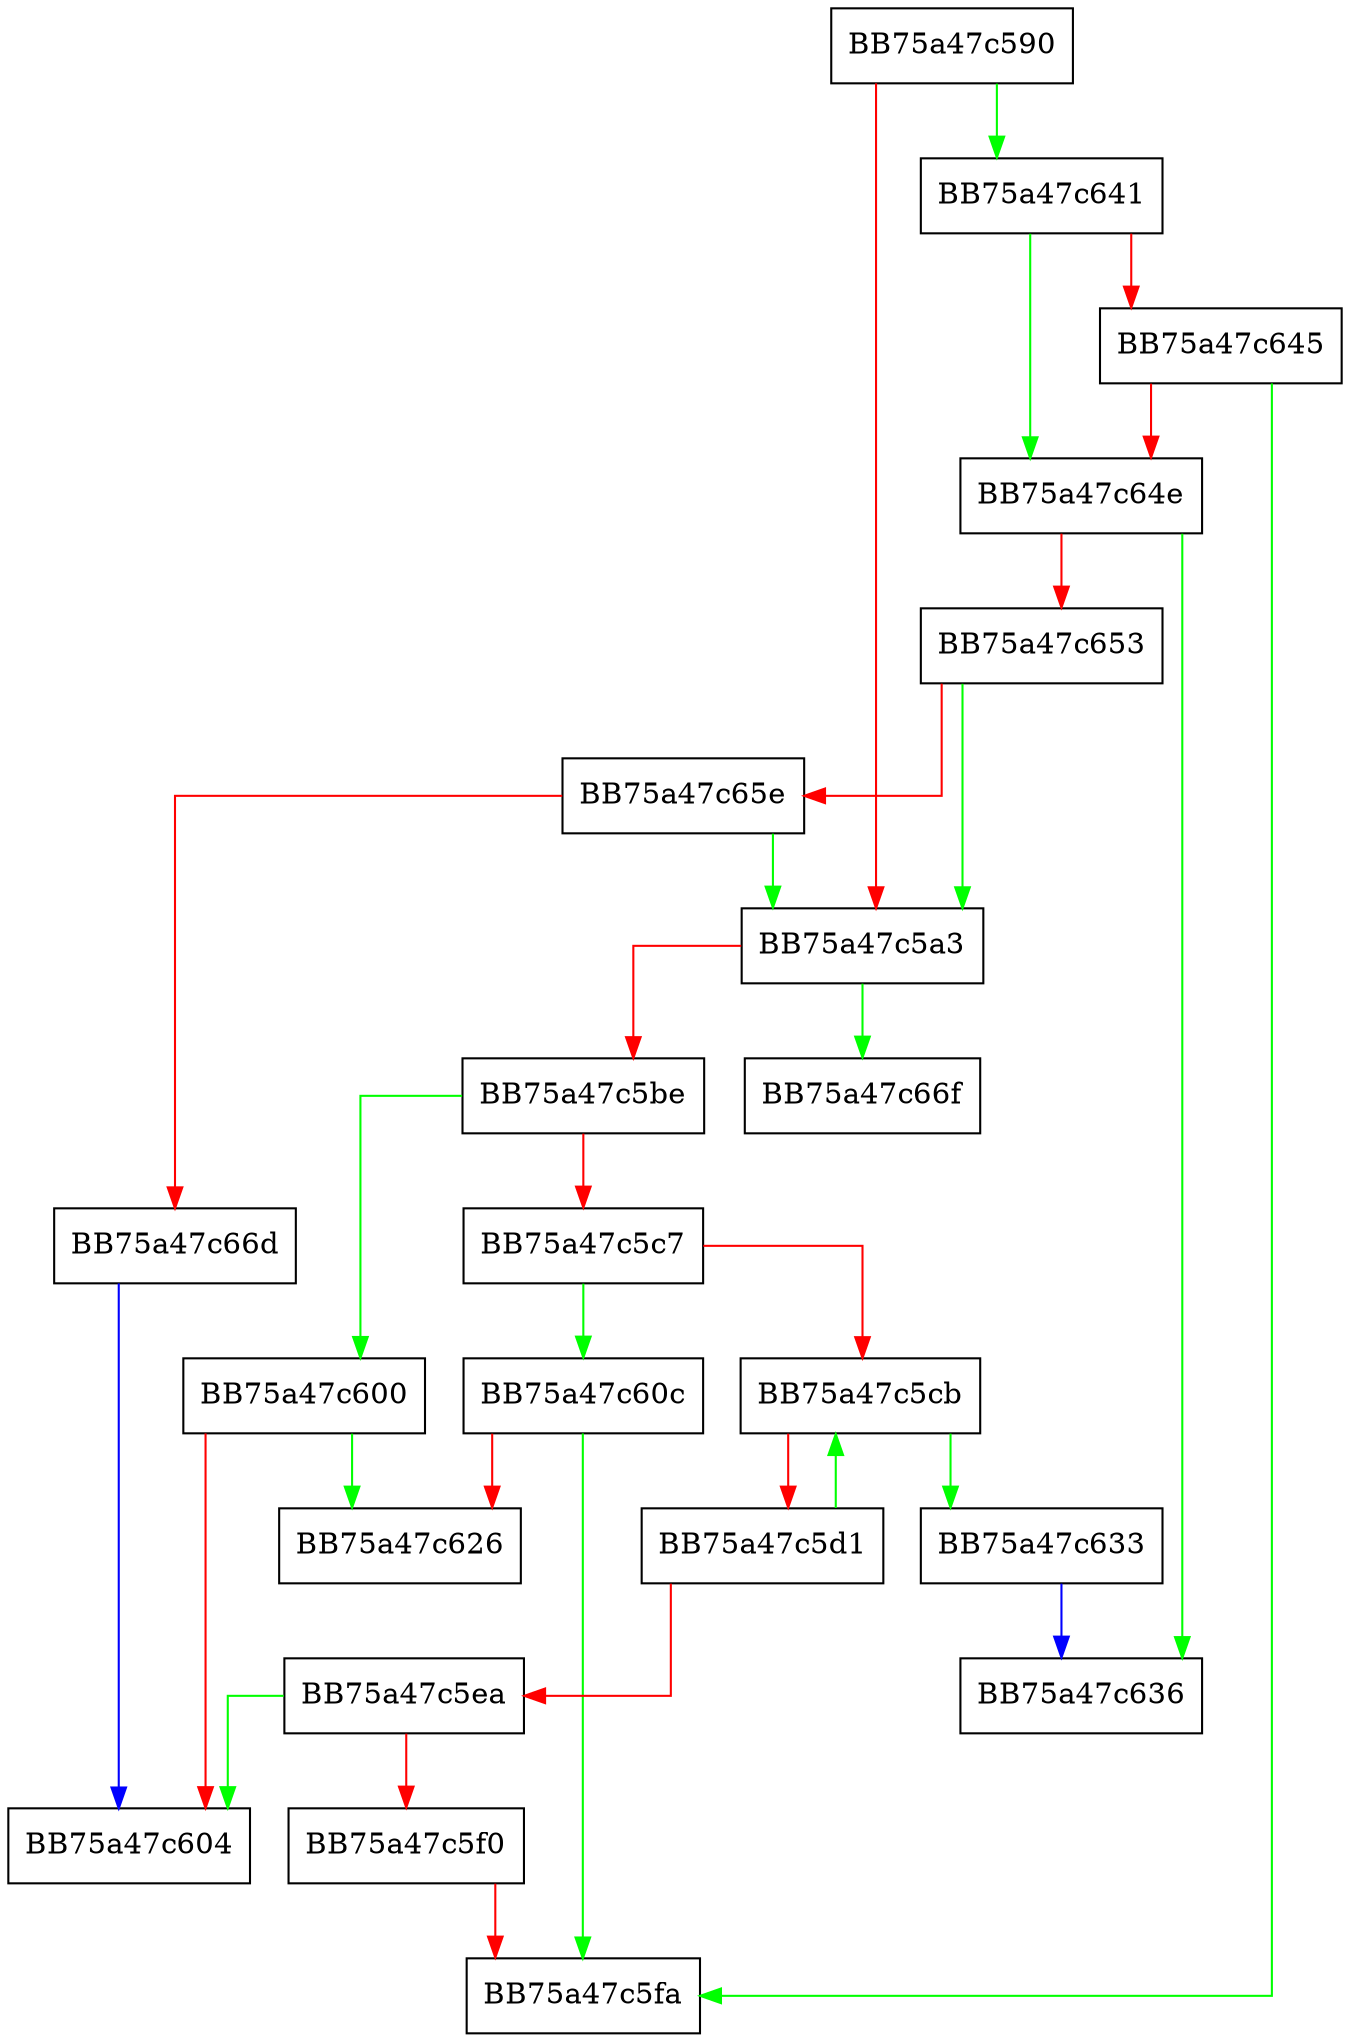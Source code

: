 digraph btreeNext {
  node [shape="box"];
  graph [splines=ortho];
  BB75a47c590 -> BB75a47c641 [color="green"];
  BB75a47c590 -> BB75a47c5a3 [color="red"];
  BB75a47c5a3 -> BB75a47c66f [color="green"];
  BB75a47c5a3 -> BB75a47c5be [color="red"];
  BB75a47c5be -> BB75a47c600 [color="green"];
  BB75a47c5be -> BB75a47c5c7 [color="red"];
  BB75a47c5c7 -> BB75a47c60c [color="green"];
  BB75a47c5c7 -> BB75a47c5cb [color="red"];
  BB75a47c5cb -> BB75a47c633 [color="green"];
  BB75a47c5cb -> BB75a47c5d1 [color="red"];
  BB75a47c5d1 -> BB75a47c5cb [color="green"];
  BB75a47c5d1 -> BB75a47c5ea [color="red"];
  BB75a47c5ea -> BB75a47c604 [color="green"];
  BB75a47c5ea -> BB75a47c5f0 [color="red"];
  BB75a47c5f0 -> BB75a47c5fa [color="red"];
  BB75a47c600 -> BB75a47c626 [color="green"];
  BB75a47c600 -> BB75a47c604 [color="red"];
  BB75a47c60c -> BB75a47c5fa [color="green"];
  BB75a47c60c -> BB75a47c626 [color="red"];
  BB75a47c633 -> BB75a47c636 [color="blue"];
  BB75a47c641 -> BB75a47c64e [color="green"];
  BB75a47c641 -> BB75a47c645 [color="red"];
  BB75a47c645 -> BB75a47c5fa [color="green"];
  BB75a47c645 -> BB75a47c64e [color="red"];
  BB75a47c64e -> BB75a47c636 [color="green"];
  BB75a47c64e -> BB75a47c653 [color="red"];
  BB75a47c653 -> BB75a47c5a3 [color="green"];
  BB75a47c653 -> BB75a47c65e [color="red"];
  BB75a47c65e -> BB75a47c5a3 [color="green"];
  BB75a47c65e -> BB75a47c66d [color="red"];
  BB75a47c66d -> BB75a47c604 [color="blue"];
}